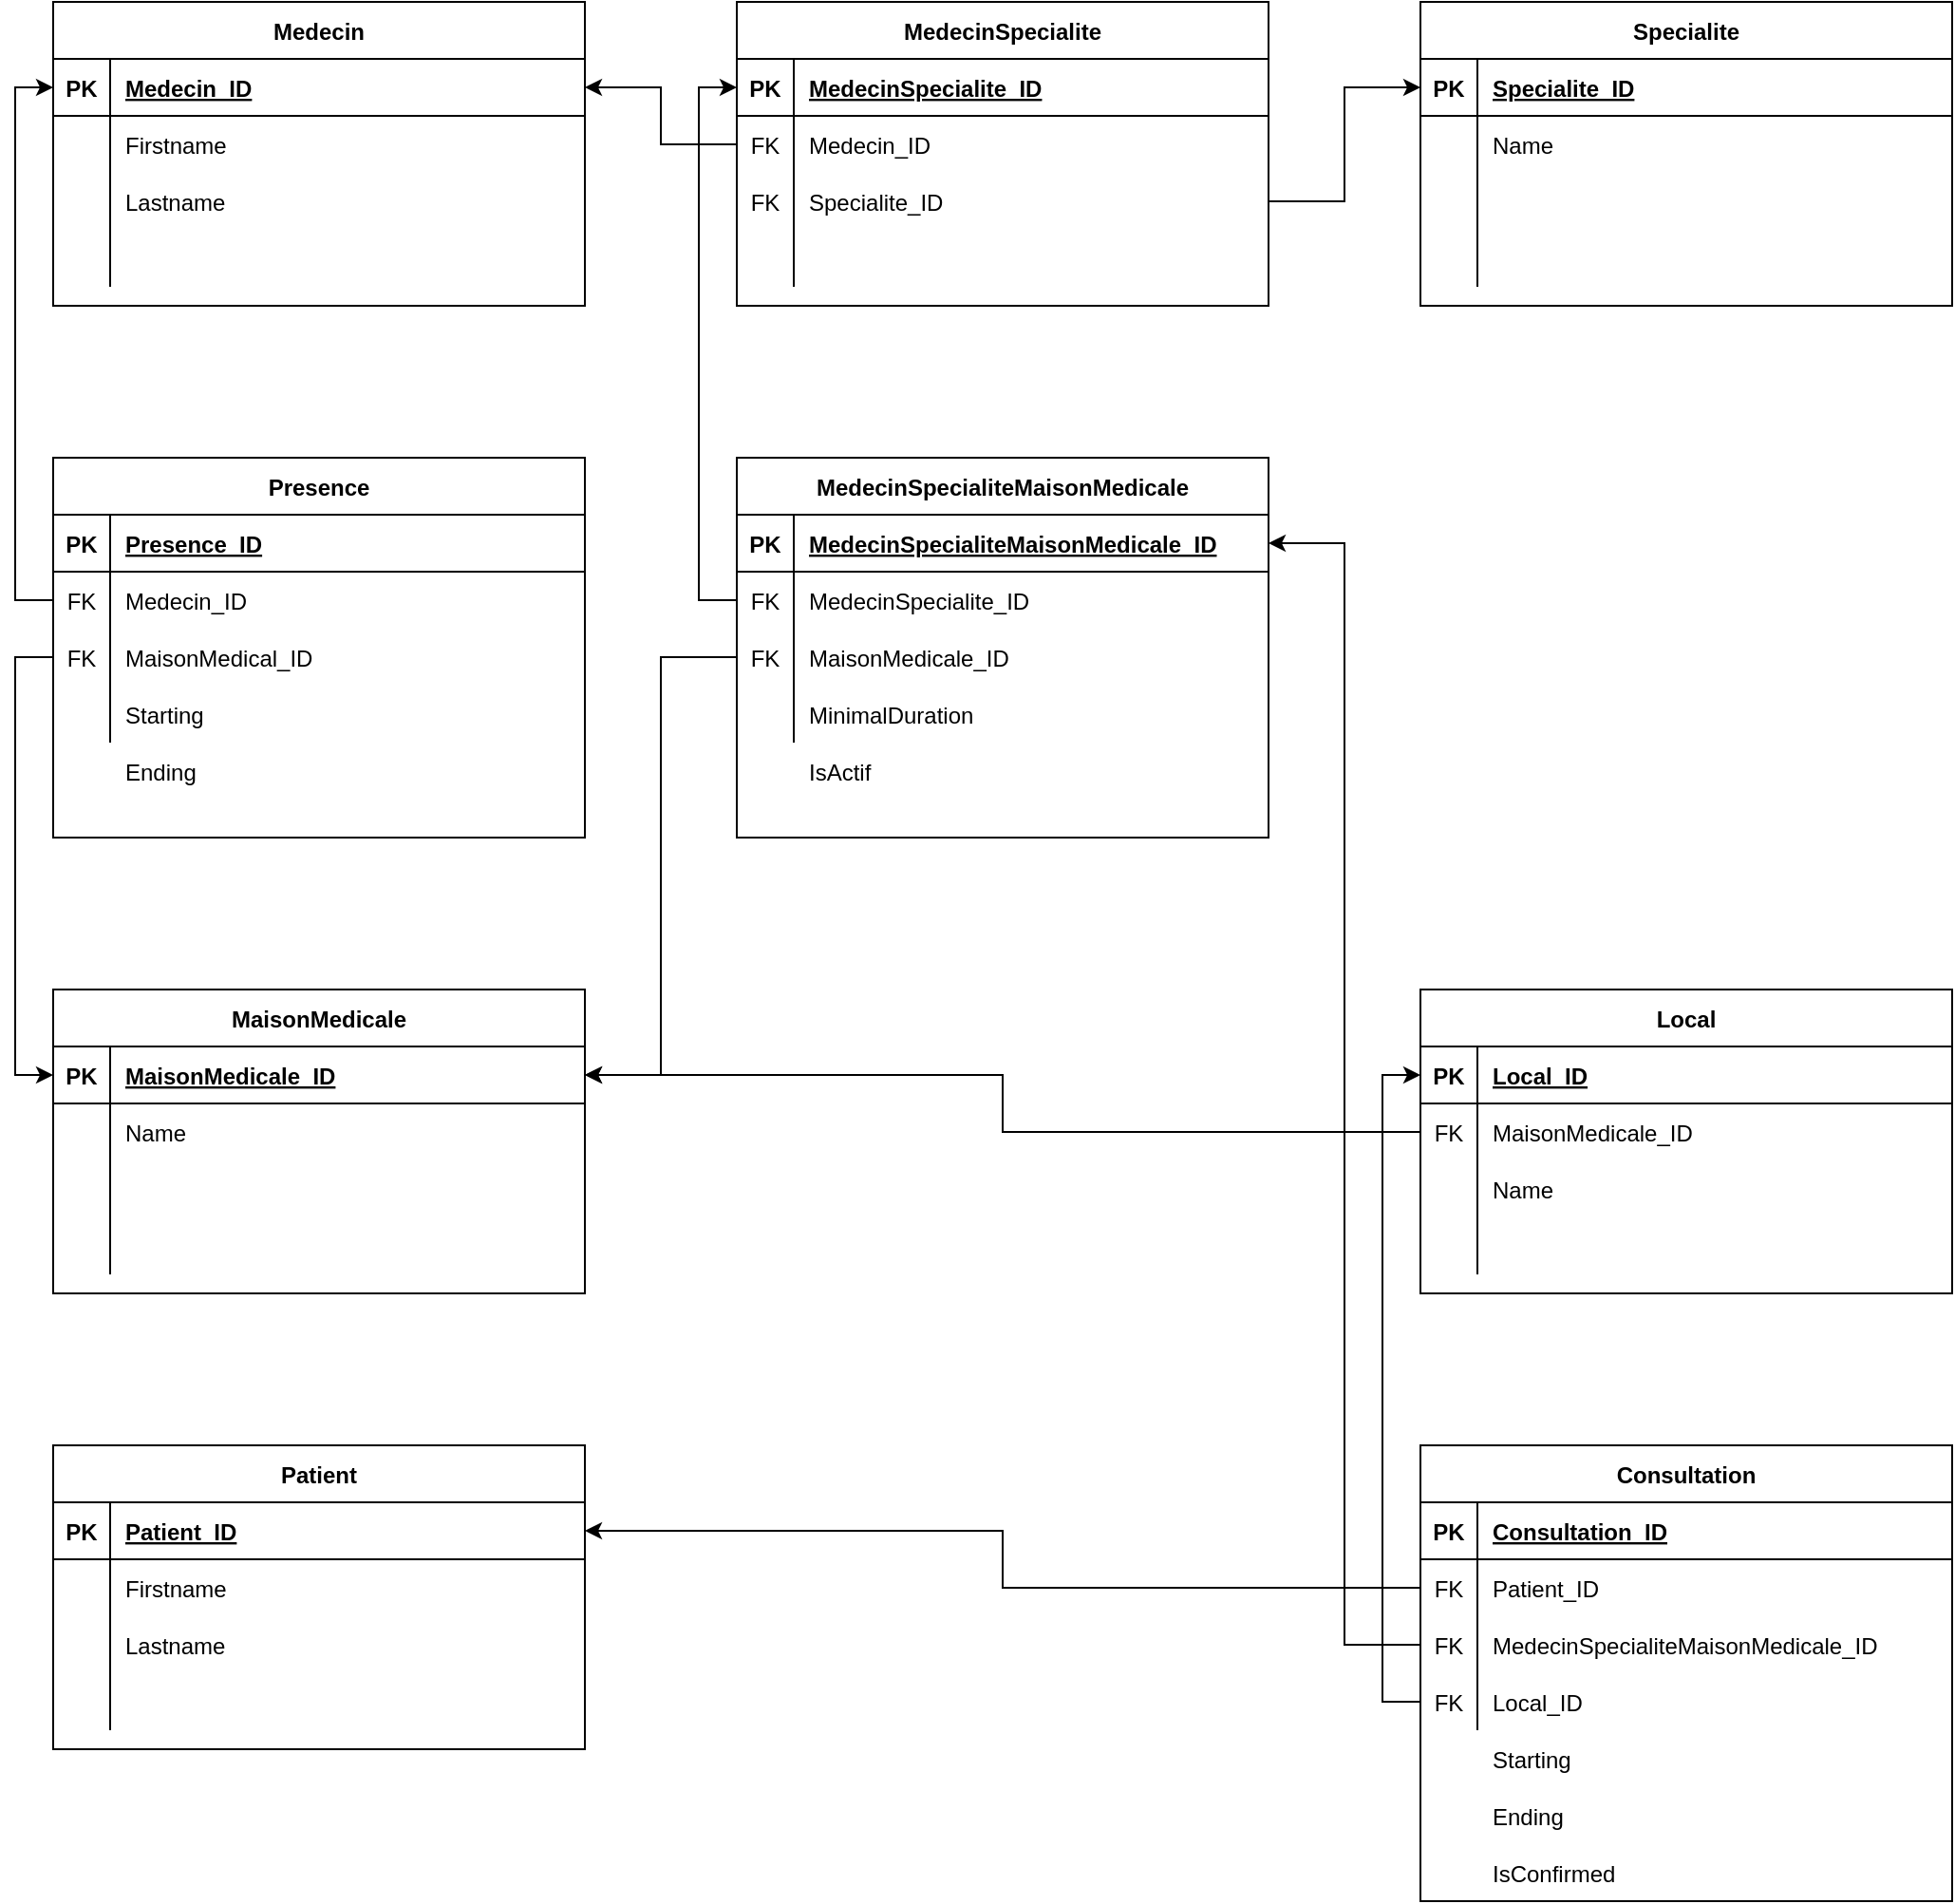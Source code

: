 <mxfile version="14.5.7" type="device"><diagram id="R2lEEEUBdFMjLlhIrx00" name="Page-1"><mxGraphModel dx="1212" dy="1065" grid="1" gridSize="10" guides="1" tooltips="1" connect="1" arrows="1" fold="1" page="1" pageScale="1" pageWidth="850" pageHeight="1100" math="0" shadow="0" extFonts="Permanent Marker^https://fonts.googleapis.com/css?family=Permanent+Marker"><root><mxCell id="0"/><mxCell id="1" parent="0"/><mxCell id="ORzbCXayA9QNd-l9qWFF-1" value="Medecin" style="shape=table;startSize=30;container=1;collapsible=1;childLayout=tableLayout;fixedRows=1;rowLines=0;fontStyle=1;align=center;resizeLast=1;" vertex="1" parent="1"><mxGeometry x="920" y="80" width="280" height="160" as="geometry"/></mxCell><mxCell id="ORzbCXayA9QNd-l9qWFF-2" value="" style="shape=partialRectangle;collapsible=0;dropTarget=0;pointerEvents=0;fillColor=none;top=0;left=0;bottom=1;right=0;points=[[0,0.5],[1,0.5]];portConstraint=eastwest;" vertex="1" parent="ORzbCXayA9QNd-l9qWFF-1"><mxGeometry y="30" width="280" height="30" as="geometry"/></mxCell><mxCell id="ORzbCXayA9QNd-l9qWFF-3" value="PK" style="shape=partialRectangle;connectable=0;fillColor=none;top=0;left=0;bottom=0;right=0;fontStyle=1;overflow=hidden;" vertex="1" parent="ORzbCXayA9QNd-l9qWFF-2"><mxGeometry width="30" height="30" as="geometry"/></mxCell><mxCell id="ORzbCXayA9QNd-l9qWFF-4" value="Medecin_ID" style="shape=partialRectangle;connectable=0;fillColor=none;top=0;left=0;bottom=0;right=0;align=left;spacingLeft=6;fontStyle=5;overflow=hidden;" vertex="1" parent="ORzbCXayA9QNd-l9qWFF-2"><mxGeometry x="30" width="250" height="30" as="geometry"/></mxCell><mxCell id="ORzbCXayA9QNd-l9qWFF-5" value="" style="shape=partialRectangle;collapsible=0;dropTarget=0;pointerEvents=0;fillColor=none;top=0;left=0;bottom=0;right=0;points=[[0,0.5],[1,0.5]];portConstraint=eastwest;" vertex="1" parent="ORzbCXayA9QNd-l9qWFF-1"><mxGeometry y="60" width="280" height="30" as="geometry"/></mxCell><mxCell id="ORzbCXayA9QNd-l9qWFF-6" value="" style="shape=partialRectangle;connectable=0;fillColor=none;top=0;left=0;bottom=0;right=0;editable=1;overflow=hidden;" vertex="1" parent="ORzbCXayA9QNd-l9qWFF-5"><mxGeometry width="30" height="30" as="geometry"/></mxCell><mxCell id="ORzbCXayA9QNd-l9qWFF-7" value="Firstname" style="shape=partialRectangle;connectable=0;fillColor=none;top=0;left=0;bottom=0;right=0;align=left;spacingLeft=6;overflow=hidden;" vertex="1" parent="ORzbCXayA9QNd-l9qWFF-5"><mxGeometry x="30" width="250" height="30" as="geometry"/></mxCell><mxCell id="ORzbCXayA9QNd-l9qWFF-8" value="" style="shape=partialRectangle;collapsible=0;dropTarget=0;pointerEvents=0;fillColor=none;top=0;left=0;bottom=0;right=0;points=[[0,0.5],[1,0.5]];portConstraint=eastwest;" vertex="1" parent="ORzbCXayA9QNd-l9qWFF-1"><mxGeometry y="90" width="280" height="30" as="geometry"/></mxCell><mxCell id="ORzbCXayA9QNd-l9qWFF-9" value="" style="shape=partialRectangle;connectable=0;fillColor=none;top=0;left=0;bottom=0;right=0;editable=1;overflow=hidden;" vertex="1" parent="ORzbCXayA9QNd-l9qWFF-8"><mxGeometry width="30" height="30" as="geometry"/></mxCell><mxCell id="ORzbCXayA9QNd-l9qWFF-10" value="Lastname" style="shape=partialRectangle;connectable=0;fillColor=none;top=0;left=0;bottom=0;right=0;align=left;spacingLeft=6;overflow=hidden;" vertex="1" parent="ORzbCXayA9QNd-l9qWFF-8"><mxGeometry x="30" width="250" height="30" as="geometry"/></mxCell><mxCell id="ORzbCXayA9QNd-l9qWFF-11" value="" style="shape=partialRectangle;collapsible=0;dropTarget=0;pointerEvents=0;fillColor=none;top=0;left=0;bottom=0;right=0;points=[[0,0.5],[1,0.5]];portConstraint=eastwest;" vertex="1" parent="ORzbCXayA9QNd-l9qWFF-1"><mxGeometry y="120" width="280" height="30" as="geometry"/></mxCell><mxCell id="ORzbCXayA9QNd-l9qWFF-12" value="" style="shape=partialRectangle;connectable=0;fillColor=none;top=0;left=0;bottom=0;right=0;editable=1;overflow=hidden;" vertex="1" parent="ORzbCXayA9QNd-l9qWFF-11"><mxGeometry width="30" height="30" as="geometry"/></mxCell><mxCell id="ORzbCXayA9QNd-l9qWFF-13" value="" style="shape=partialRectangle;connectable=0;fillColor=none;top=0;left=0;bottom=0;right=0;align=left;spacingLeft=6;overflow=hidden;" vertex="1" parent="ORzbCXayA9QNd-l9qWFF-11"><mxGeometry x="30" width="250" height="30" as="geometry"/></mxCell><mxCell id="ORzbCXayA9QNd-l9qWFF-14" value="MedecinSpecialite" style="shape=table;startSize=30;container=1;collapsible=1;childLayout=tableLayout;fixedRows=1;rowLines=0;fontStyle=1;align=center;resizeLast=1;" vertex="1" parent="1"><mxGeometry x="1280" y="80" width="280" height="160" as="geometry"/></mxCell><mxCell id="ORzbCXayA9QNd-l9qWFF-15" value="" style="shape=partialRectangle;collapsible=0;dropTarget=0;pointerEvents=0;fillColor=none;top=0;left=0;bottom=1;right=0;points=[[0,0.5],[1,0.5]];portConstraint=eastwest;" vertex="1" parent="ORzbCXayA9QNd-l9qWFF-14"><mxGeometry y="30" width="280" height="30" as="geometry"/></mxCell><mxCell id="ORzbCXayA9QNd-l9qWFF-16" value="PK" style="shape=partialRectangle;connectable=0;fillColor=none;top=0;left=0;bottom=0;right=0;fontStyle=1;overflow=hidden;" vertex="1" parent="ORzbCXayA9QNd-l9qWFF-15"><mxGeometry width="30" height="30" as="geometry"/></mxCell><mxCell id="ORzbCXayA9QNd-l9qWFF-17" value="MedecinSpecialite_ID" style="shape=partialRectangle;connectable=0;fillColor=none;top=0;left=0;bottom=0;right=0;align=left;spacingLeft=6;fontStyle=5;overflow=hidden;" vertex="1" parent="ORzbCXayA9QNd-l9qWFF-15"><mxGeometry x="30" width="250" height="30" as="geometry"/></mxCell><mxCell id="ORzbCXayA9QNd-l9qWFF-18" value="" style="shape=partialRectangle;collapsible=0;dropTarget=0;pointerEvents=0;fillColor=none;top=0;left=0;bottom=0;right=0;points=[[0,0.5],[1,0.5]];portConstraint=eastwest;" vertex="1" parent="ORzbCXayA9QNd-l9qWFF-14"><mxGeometry y="60" width="280" height="30" as="geometry"/></mxCell><mxCell id="ORzbCXayA9QNd-l9qWFF-19" value="FK" style="shape=partialRectangle;connectable=0;fillColor=none;top=0;left=0;bottom=0;right=0;editable=1;overflow=hidden;" vertex="1" parent="ORzbCXayA9QNd-l9qWFF-18"><mxGeometry width="30" height="30" as="geometry"/></mxCell><mxCell id="ORzbCXayA9QNd-l9qWFF-20" value="Medecin_ID" style="shape=partialRectangle;connectable=0;fillColor=none;top=0;left=0;bottom=0;right=0;align=left;spacingLeft=6;overflow=hidden;" vertex="1" parent="ORzbCXayA9QNd-l9qWFF-18"><mxGeometry x="30" width="250" height="30" as="geometry"/></mxCell><mxCell id="ORzbCXayA9QNd-l9qWFF-21" value="" style="shape=partialRectangle;collapsible=0;dropTarget=0;pointerEvents=0;fillColor=none;top=0;left=0;bottom=0;right=0;points=[[0,0.5],[1,0.5]];portConstraint=eastwest;" vertex="1" parent="ORzbCXayA9QNd-l9qWFF-14"><mxGeometry y="90" width="280" height="30" as="geometry"/></mxCell><mxCell id="ORzbCXayA9QNd-l9qWFF-22" value="FK" style="shape=partialRectangle;connectable=0;fillColor=none;top=0;left=0;bottom=0;right=0;editable=1;overflow=hidden;" vertex="1" parent="ORzbCXayA9QNd-l9qWFF-21"><mxGeometry width="30" height="30" as="geometry"/></mxCell><mxCell id="ORzbCXayA9QNd-l9qWFF-23" value="Specialite_ID" style="shape=partialRectangle;connectable=0;fillColor=none;top=0;left=0;bottom=0;right=0;align=left;spacingLeft=6;overflow=hidden;" vertex="1" parent="ORzbCXayA9QNd-l9qWFF-21"><mxGeometry x="30" width="250" height="30" as="geometry"/></mxCell><mxCell id="ORzbCXayA9QNd-l9qWFF-24" value="" style="shape=partialRectangle;collapsible=0;dropTarget=0;pointerEvents=0;fillColor=none;top=0;left=0;bottom=0;right=0;points=[[0,0.5],[1,0.5]];portConstraint=eastwest;" vertex="1" parent="ORzbCXayA9QNd-l9qWFF-14"><mxGeometry y="120" width="280" height="30" as="geometry"/></mxCell><mxCell id="ORzbCXayA9QNd-l9qWFF-25" value="" style="shape=partialRectangle;connectable=0;fillColor=none;top=0;left=0;bottom=0;right=0;editable=1;overflow=hidden;" vertex="1" parent="ORzbCXayA9QNd-l9qWFF-24"><mxGeometry width="30" height="30" as="geometry"/></mxCell><mxCell id="ORzbCXayA9QNd-l9qWFF-26" value="" style="shape=partialRectangle;connectable=0;fillColor=none;top=0;left=0;bottom=0;right=0;align=left;spacingLeft=6;overflow=hidden;" vertex="1" parent="ORzbCXayA9QNd-l9qWFF-24"><mxGeometry x="30" width="250" height="30" as="geometry"/></mxCell><mxCell id="ORzbCXayA9QNd-l9qWFF-41" style="edgeStyle=orthogonalEdgeStyle;rounded=0;orthogonalLoop=1;jettySize=auto;html=1;exitX=0;exitY=0.5;exitDx=0;exitDy=0;entryX=1;entryY=0.5;entryDx=0;entryDy=0;" edge="1" parent="1" source="ORzbCXayA9QNd-l9qWFF-18" target="ORzbCXayA9QNd-l9qWFF-2"><mxGeometry relative="1" as="geometry"/></mxCell><mxCell id="ORzbCXayA9QNd-l9qWFF-49" value="Specialite" style="shape=table;startSize=30;container=1;collapsible=1;childLayout=tableLayout;fixedRows=1;rowLines=0;fontStyle=1;align=center;resizeLast=1;" vertex="1" parent="1"><mxGeometry x="1640" y="80" width="280" height="160" as="geometry"/></mxCell><mxCell id="ORzbCXayA9QNd-l9qWFF-50" value="" style="shape=partialRectangle;collapsible=0;dropTarget=0;pointerEvents=0;fillColor=none;top=0;left=0;bottom=1;right=0;points=[[0,0.5],[1,0.5]];portConstraint=eastwest;" vertex="1" parent="ORzbCXayA9QNd-l9qWFF-49"><mxGeometry y="30" width="280" height="30" as="geometry"/></mxCell><mxCell id="ORzbCXayA9QNd-l9qWFF-51" value="PK" style="shape=partialRectangle;connectable=0;fillColor=none;top=0;left=0;bottom=0;right=0;fontStyle=1;overflow=hidden;" vertex="1" parent="ORzbCXayA9QNd-l9qWFF-50"><mxGeometry width="30" height="30" as="geometry"/></mxCell><mxCell id="ORzbCXayA9QNd-l9qWFF-52" value="Specialite_ID" style="shape=partialRectangle;connectable=0;fillColor=none;top=0;left=0;bottom=0;right=0;align=left;spacingLeft=6;fontStyle=5;overflow=hidden;" vertex="1" parent="ORzbCXayA9QNd-l9qWFF-50"><mxGeometry x="30" width="250" height="30" as="geometry"/></mxCell><mxCell id="ORzbCXayA9QNd-l9qWFF-53" value="" style="shape=partialRectangle;collapsible=0;dropTarget=0;pointerEvents=0;fillColor=none;top=0;left=0;bottom=0;right=0;points=[[0,0.5],[1,0.5]];portConstraint=eastwest;" vertex="1" parent="ORzbCXayA9QNd-l9qWFF-49"><mxGeometry y="60" width="280" height="30" as="geometry"/></mxCell><mxCell id="ORzbCXayA9QNd-l9qWFF-54" value="" style="shape=partialRectangle;connectable=0;fillColor=none;top=0;left=0;bottom=0;right=0;editable=1;overflow=hidden;" vertex="1" parent="ORzbCXayA9QNd-l9qWFF-53"><mxGeometry width="30" height="30" as="geometry"/></mxCell><mxCell id="ORzbCXayA9QNd-l9qWFF-55" value="Name" style="shape=partialRectangle;connectable=0;fillColor=none;top=0;left=0;bottom=0;right=0;align=left;spacingLeft=6;overflow=hidden;" vertex="1" parent="ORzbCXayA9QNd-l9qWFF-53"><mxGeometry x="30" width="250" height="30" as="geometry"/></mxCell><mxCell id="ORzbCXayA9QNd-l9qWFF-56" value="" style="shape=partialRectangle;collapsible=0;dropTarget=0;pointerEvents=0;fillColor=none;top=0;left=0;bottom=0;right=0;points=[[0,0.5],[1,0.5]];portConstraint=eastwest;" vertex="1" parent="ORzbCXayA9QNd-l9qWFF-49"><mxGeometry y="90" width="280" height="30" as="geometry"/></mxCell><mxCell id="ORzbCXayA9QNd-l9qWFF-57" value="" style="shape=partialRectangle;connectable=0;fillColor=none;top=0;left=0;bottom=0;right=0;editable=1;overflow=hidden;" vertex="1" parent="ORzbCXayA9QNd-l9qWFF-56"><mxGeometry width="30" height="30" as="geometry"/></mxCell><mxCell id="ORzbCXayA9QNd-l9qWFF-58" value="" style="shape=partialRectangle;connectable=0;fillColor=none;top=0;left=0;bottom=0;right=0;align=left;spacingLeft=6;overflow=hidden;" vertex="1" parent="ORzbCXayA9QNd-l9qWFF-56"><mxGeometry x="30" width="250" height="30" as="geometry"/></mxCell><mxCell id="ORzbCXayA9QNd-l9qWFF-59" value="" style="shape=partialRectangle;collapsible=0;dropTarget=0;pointerEvents=0;fillColor=none;top=0;left=0;bottom=0;right=0;points=[[0,0.5],[1,0.5]];portConstraint=eastwest;" vertex="1" parent="ORzbCXayA9QNd-l9qWFF-49"><mxGeometry y="120" width="280" height="30" as="geometry"/></mxCell><mxCell id="ORzbCXayA9QNd-l9qWFF-60" value="" style="shape=partialRectangle;connectable=0;fillColor=none;top=0;left=0;bottom=0;right=0;editable=1;overflow=hidden;" vertex="1" parent="ORzbCXayA9QNd-l9qWFF-59"><mxGeometry width="30" height="30" as="geometry"/></mxCell><mxCell id="ORzbCXayA9QNd-l9qWFF-61" value="" style="shape=partialRectangle;connectable=0;fillColor=none;top=0;left=0;bottom=0;right=0;align=left;spacingLeft=6;overflow=hidden;" vertex="1" parent="ORzbCXayA9QNd-l9qWFF-59"><mxGeometry x="30" width="250" height="30" as="geometry"/></mxCell><mxCell id="ORzbCXayA9QNd-l9qWFF-62" style="edgeStyle=orthogonalEdgeStyle;rounded=0;orthogonalLoop=1;jettySize=auto;html=1;exitX=1;exitY=0.5;exitDx=0;exitDy=0;entryX=0;entryY=0.5;entryDx=0;entryDy=0;" edge="1" parent="1" source="ORzbCXayA9QNd-l9qWFF-21" target="ORzbCXayA9QNd-l9qWFF-50"><mxGeometry relative="1" as="geometry"/></mxCell><mxCell id="ORzbCXayA9QNd-l9qWFF-63" value="MedecinSpecialiteMaisonMedicale" style="shape=table;startSize=30;container=1;collapsible=1;childLayout=tableLayout;fixedRows=1;rowLines=0;fontStyle=1;align=center;resizeLast=1;" vertex="1" parent="1"><mxGeometry x="1280" y="320" width="280" height="200" as="geometry"/></mxCell><mxCell id="ORzbCXayA9QNd-l9qWFF-64" value="" style="shape=partialRectangle;collapsible=0;dropTarget=0;pointerEvents=0;fillColor=none;top=0;left=0;bottom=1;right=0;points=[[0,0.5],[1,0.5]];portConstraint=eastwest;" vertex="1" parent="ORzbCXayA9QNd-l9qWFF-63"><mxGeometry y="30" width="280" height="30" as="geometry"/></mxCell><mxCell id="ORzbCXayA9QNd-l9qWFF-65" value="PK" style="shape=partialRectangle;connectable=0;fillColor=none;top=0;left=0;bottom=0;right=0;fontStyle=1;overflow=hidden;" vertex="1" parent="ORzbCXayA9QNd-l9qWFF-64"><mxGeometry width="30" height="30" as="geometry"/></mxCell><mxCell id="ORzbCXayA9QNd-l9qWFF-66" value="MedecinSpecialiteMaisonMedicale_ID" style="shape=partialRectangle;connectable=0;fillColor=none;top=0;left=0;bottom=0;right=0;align=left;spacingLeft=6;fontStyle=5;overflow=hidden;" vertex="1" parent="ORzbCXayA9QNd-l9qWFF-64"><mxGeometry x="30" width="250" height="30" as="geometry"/></mxCell><mxCell id="ORzbCXayA9QNd-l9qWFF-67" value="" style="shape=partialRectangle;collapsible=0;dropTarget=0;pointerEvents=0;fillColor=none;top=0;left=0;bottom=0;right=0;points=[[0,0.5],[1,0.5]];portConstraint=eastwest;" vertex="1" parent="ORzbCXayA9QNd-l9qWFF-63"><mxGeometry y="60" width="280" height="30" as="geometry"/></mxCell><mxCell id="ORzbCXayA9QNd-l9qWFF-68" value="FK" style="shape=partialRectangle;connectable=0;fillColor=none;top=0;left=0;bottom=0;right=0;editable=1;overflow=hidden;" vertex="1" parent="ORzbCXayA9QNd-l9qWFF-67"><mxGeometry width="30" height="30" as="geometry"/></mxCell><mxCell id="ORzbCXayA9QNd-l9qWFF-69" value="MedecinSpecialite_ID" style="shape=partialRectangle;connectable=0;fillColor=none;top=0;left=0;bottom=0;right=0;align=left;spacingLeft=6;overflow=hidden;" vertex="1" parent="ORzbCXayA9QNd-l9qWFF-67"><mxGeometry x="30" width="250" height="30" as="geometry"/></mxCell><mxCell id="ORzbCXayA9QNd-l9qWFF-70" value="" style="shape=partialRectangle;collapsible=0;dropTarget=0;pointerEvents=0;fillColor=none;top=0;left=0;bottom=0;right=0;points=[[0,0.5],[1,0.5]];portConstraint=eastwest;" vertex="1" parent="ORzbCXayA9QNd-l9qWFF-63"><mxGeometry y="90" width="280" height="30" as="geometry"/></mxCell><mxCell id="ORzbCXayA9QNd-l9qWFF-71" value="FK" style="shape=partialRectangle;connectable=0;fillColor=none;top=0;left=0;bottom=0;right=0;editable=1;overflow=hidden;" vertex="1" parent="ORzbCXayA9QNd-l9qWFF-70"><mxGeometry width="30" height="30" as="geometry"/></mxCell><mxCell id="ORzbCXayA9QNd-l9qWFF-72" value="MaisonMedicale_ID" style="shape=partialRectangle;connectable=0;fillColor=none;top=0;left=0;bottom=0;right=0;align=left;spacingLeft=6;overflow=hidden;" vertex="1" parent="ORzbCXayA9QNd-l9qWFF-70"><mxGeometry x="30" width="250" height="30" as="geometry"/></mxCell><mxCell id="ORzbCXayA9QNd-l9qWFF-73" value="" style="shape=partialRectangle;collapsible=0;dropTarget=0;pointerEvents=0;fillColor=none;top=0;left=0;bottom=0;right=0;points=[[0,0.5],[1,0.5]];portConstraint=eastwest;" vertex="1" parent="ORzbCXayA9QNd-l9qWFF-63"><mxGeometry y="120" width="280" height="30" as="geometry"/></mxCell><mxCell id="ORzbCXayA9QNd-l9qWFF-74" value="" style="shape=partialRectangle;connectable=0;fillColor=none;top=0;left=0;bottom=0;right=0;editable=1;overflow=hidden;" vertex="1" parent="ORzbCXayA9QNd-l9qWFF-73"><mxGeometry width="30" height="30" as="geometry"/></mxCell><mxCell id="ORzbCXayA9QNd-l9qWFF-75" value="MinimalDuration" style="shape=partialRectangle;connectable=0;fillColor=none;top=0;left=0;bottom=0;right=0;align=left;spacingLeft=6;overflow=hidden;" vertex="1" parent="ORzbCXayA9QNd-l9qWFF-73"><mxGeometry x="30" width="250" height="30" as="geometry"/></mxCell><mxCell id="ORzbCXayA9QNd-l9qWFF-76" value="IsActif" style="shape=partialRectangle;connectable=0;fillColor=none;top=0;left=0;bottom=0;right=0;align=left;spacingLeft=6;overflow=hidden;" vertex="1" parent="1"><mxGeometry x="1310" y="470" width="250" height="30" as="geometry"/></mxCell><mxCell id="ORzbCXayA9QNd-l9qWFF-77" style="edgeStyle=orthogonalEdgeStyle;rounded=0;orthogonalLoop=1;jettySize=auto;html=1;exitX=0;exitY=0.5;exitDx=0;exitDy=0;entryX=0;entryY=0.5;entryDx=0;entryDy=0;" edge="1" parent="1" source="ORzbCXayA9QNd-l9qWFF-67" target="ORzbCXayA9QNd-l9qWFF-15"><mxGeometry relative="1" as="geometry"><Array as="points"><mxPoint x="1260" y="395"/><mxPoint x="1260" y="125"/></Array></mxGeometry></mxCell><mxCell id="ORzbCXayA9QNd-l9qWFF-78" value="Presence" style="shape=table;startSize=30;container=1;collapsible=1;childLayout=tableLayout;fixedRows=1;rowLines=0;fontStyle=1;align=center;resizeLast=1;" vertex="1" parent="1"><mxGeometry x="920" y="320" width="280" height="200" as="geometry"/></mxCell><mxCell id="ORzbCXayA9QNd-l9qWFF-79" value="" style="shape=partialRectangle;collapsible=0;dropTarget=0;pointerEvents=0;fillColor=none;top=0;left=0;bottom=1;right=0;points=[[0,0.5],[1,0.5]];portConstraint=eastwest;" vertex="1" parent="ORzbCXayA9QNd-l9qWFF-78"><mxGeometry y="30" width="280" height="30" as="geometry"/></mxCell><mxCell id="ORzbCXayA9QNd-l9qWFF-80" value="PK" style="shape=partialRectangle;connectable=0;fillColor=none;top=0;left=0;bottom=0;right=0;fontStyle=1;overflow=hidden;" vertex="1" parent="ORzbCXayA9QNd-l9qWFF-79"><mxGeometry width="30" height="30" as="geometry"/></mxCell><mxCell id="ORzbCXayA9QNd-l9qWFF-81" value="Presence_ID" style="shape=partialRectangle;connectable=0;fillColor=none;top=0;left=0;bottom=0;right=0;align=left;spacingLeft=6;fontStyle=5;overflow=hidden;" vertex="1" parent="ORzbCXayA9QNd-l9qWFF-79"><mxGeometry x="30" width="250" height="30" as="geometry"/></mxCell><mxCell id="ORzbCXayA9QNd-l9qWFF-82" value="" style="shape=partialRectangle;collapsible=0;dropTarget=0;pointerEvents=0;fillColor=none;top=0;left=0;bottom=0;right=0;points=[[0,0.5],[1,0.5]];portConstraint=eastwest;" vertex="1" parent="ORzbCXayA9QNd-l9qWFF-78"><mxGeometry y="60" width="280" height="30" as="geometry"/></mxCell><mxCell id="ORzbCXayA9QNd-l9qWFF-83" value="FK" style="shape=partialRectangle;connectable=0;fillColor=none;top=0;left=0;bottom=0;right=0;editable=1;overflow=hidden;" vertex="1" parent="ORzbCXayA9QNd-l9qWFF-82"><mxGeometry width="30" height="30" as="geometry"/></mxCell><mxCell id="ORzbCXayA9QNd-l9qWFF-84" value="Medecin_ID" style="shape=partialRectangle;connectable=0;fillColor=none;top=0;left=0;bottom=0;right=0;align=left;spacingLeft=6;overflow=hidden;" vertex="1" parent="ORzbCXayA9QNd-l9qWFF-82"><mxGeometry x="30" width="250" height="30" as="geometry"/></mxCell><mxCell id="ORzbCXayA9QNd-l9qWFF-85" value="" style="shape=partialRectangle;collapsible=0;dropTarget=0;pointerEvents=0;fillColor=none;top=0;left=0;bottom=0;right=0;points=[[0,0.5],[1,0.5]];portConstraint=eastwest;" vertex="1" parent="ORzbCXayA9QNd-l9qWFF-78"><mxGeometry y="90" width="280" height="30" as="geometry"/></mxCell><mxCell id="ORzbCXayA9QNd-l9qWFF-86" value="FK" style="shape=partialRectangle;connectable=0;fillColor=none;top=0;left=0;bottom=0;right=0;editable=1;overflow=hidden;" vertex="1" parent="ORzbCXayA9QNd-l9qWFF-85"><mxGeometry width="30" height="30" as="geometry"/></mxCell><mxCell id="ORzbCXayA9QNd-l9qWFF-87" value="MaisonMedical_ID" style="shape=partialRectangle;connectable=0;fillColor=none;top=0;left=0;bottom=0;right=0;align=left;spacingLeft=6;overflow=hidden;" vertex="1" parent="ORzbCXayA9QNd-l9qWFF-85"><mxGeometry x="30" width="250" height="30" as="geometry"/></mxCell><mxCell id="ORzbCXayA9QNd-l9qWFF-88" value="" style="shape=partialRectangle;collapsible=0;dropTarget=0;pointerEvents=0;fillColor=none;top=0;left=0;bottom=0;right=0;points=[[0,0.5],[1,0.5]];portConstraint=eastwest;" vertex="1" parent="ORzbCXayA9QNd-l9qWFF-78"><mxGeometry y="120" width="280" height="30" as="geometry"/></mxCell><mxCell id="ORzbCXayA9QNd-l9qWFF-89" value="" style="shape=partialRectangle;connectable=0;fillColor=none;top=0;left=0;bottom=0;right=0;editable=1;overflow=hidden;" vertex="1" parent="ORzbCXayA9QNd-l9qWFF-88"><mxGeometry width="30" height="30" as="geometry"/></mxCell><mxCell id="ORzbCXayA9QNd-l9qWFF-90" value="" style="shape=partialRectangle;connectable=0;fillColor=none;top=0;left=0;bottom=0;right=0;align=left;spacingLeft=6;overflow=hidden;" vertex="1" parent="ORzbCXayA9QNd-l9qWFF-88"><mxGeometry x="30" width="250" height="30" as="geometry"/></mxCell><mxCell id="ORzbCXayA9QNd-l9qWFF-91" value="Starting" style="shape=partialRectangle;connectable=0;fillColor=none;top=0;left=0;bottom=0;right=0;align=left;spacingLeft=6;overflow=hidden;" vertex="1" parent="1"><mxGeometry x="950" y="440" width="250" height="30" as="geometry"/></mxCell><mxCell id="ORzbCXayA9QNd-l9qWFF-92" value="Ending" style="shape=partialRectangle;connectable=0;fillColor=none;top=0;left=0;bottom=0;right=0;align=left;spacingLeft=6;overflow=hidden;" vertex="1" parent="1"><mxGeometry x="950" y="470" width="250" height="30" as="geometry"/></mxCell><mxCell id="ORzbCXayA9QNd-l9qWFF-93" style="edgeStyle=orthogonalEdgeStyle;rounded=0;orthogonalLoop=1;jettySize=auto;html=1;exitX=0;exitY=0.5;exitDx=0;exitDy=0;entryX=0;entryY=0.5;entryDx=0;entryDy=0;" edge="1" parent="1" source="ORzbCXayA9QNd-l9qWFF-82" target="ORzbCXayA9QNd-l9qWFF-2"><mxGeometry relative="1" as="geometry"/></mxCell><mxCell id="ORzbCXayA9QNd-l9qWFF-94" value="MaisonMedicale" style="shape=table;startSize=30;container=1;collapsible=1;childLayout=tableLayout;fixedRows=1;rowLines=0;fontStyle=1;align=center;resizeLast=1;" vertex="1" parent="1"><mxGeometry x="920" y="600" width="280" height="160" as="geometry"/></mxCell><mxCell id="ORzbCXayA9QNd-l9qWFF-95" value="" style="shape=partialRectangle;collapsible=0;dropTarget=0;pointerEvents=0;fillColor=none;top=0;left=0;bottom=1;right=0;points=[[0,0.5],[1,0.5]];portConstraint=eastwest;" vertex="1" parent="ORzbCXayA9QNd-l9qWFF-94"><mxGeometry y="30" width="280" height="30" as="geometry"/></mxCell><mxCell id="ORzbCXayA9QNd-l9qWFF-96" value="PK" style="shape=partialRectangle;connectable=0;fillColor=none;top=0;left=0;bottom=0;right=0;fontStyle=1;overflow=hidden;" vertex="1" parent="ORzbCXayA9QNd-l9qWFF-95"><mxGeometry width="30" height="30" as="geometry"/></mxCell><mxCell id="ORzbCXayA9QNd-l9qWFF-97" value="MaisonMedicale_ID" style="shape=partialRectangle;connectable=0;fillColor=none;top=0;left=0;bottom=0;right=0;align=left;spacingLeft=6;fontStyle=5;overflow=hidden;" vertex="1" parent="ORzbCXayA9QNd-l9qWFF-95"><mxGeometry x="30" width="250" height="30" as="geometry"/></mxCell><mxCell id="ORzbCXayA9QNd-l9qWFF-98" value="" style="shape=partialRectangle;collapsible=0;dropTarget=0;pointerEvents=0;fillColor=none;top=0;left=0;bottom=0;right=0;points=[[0,0.5],[1,0.5]];portConstraint=eastwest;" vertex="1" parent="ORzbCXayA9QNd-l9qWFF-94"><mxGeometry y="60" width="280" height="30" as="geometry"/></mxCell><mxCell id="ORzbCXayA9QNd-l9qWFF-99" value="" style="shape=partialRectangle;connectable=0;fillColor=none;top=0;left=0;bottom=0;right=0;editable=1;overflow=hidden;" vertex="1" parent="ORzbCXayA9QNd-l9qWFF-98"><mxGeometry width="30" height="30" as="geometry"/></mxCell><mxCell id="ORzbCXayA9QNd-l9qWFF-100" value="Name" style="shape=partialRectangle;connectable=0;fillColor=none;top=0;left=0;bottom=0;right=0;align=left;spacingLeft=6;overflow=hidden;" vertex="1" parent="ORzbCXayA9QNd-l9qWFF-98"><mxGeometry x="30" width="250" height="30" as="geometry"/></mxCell><mxCell id="ORzbCXayA9QNd-l9qWFF-101" value="" style="shape=partialRectangle;collapsible=0;dropTarget=0;pointerEvents=0;fillColor=none;top=0;left=0;bottom=0;right=0;points=[[0,0.5],[1,0.5]];portConstraint=eastwest;" vertex="1" parent="ORzbCXayA9QNd-l9qWFF-94"><mxGeometry y="90" width="280" height="30" as="geometry"/></mxCell><mxCell id="ORzbCXayA9QNd-l9qWFF-102" value="" style="shape=partialRectangle;connectable=0;fillColor=none;top=0;left=0;bottom=0;right=0;editable=1;overflow=hidden;" vertex="1" parent="ORzbCXayA9QNd-l9qWFF-101"><mxGeometry width="30" height="30" as="geometry"/></mxCell><mxCell id="ORzbCXayA9QNd-l9qWFF-103" value="" style="shape=partialRectangle;connectable=0;fillColor=none;top=0;left=0;bottom=0;right=0;align=left;spacingLeft=6;overflow=hidden;" vertex="1" parent="ORzbCXayA9QNd-l9qWFF-101"><mxGeometry x="30" width="250" height="30" as="geometry"/></mxCell><mxCell id="ORzbCXayA9QNd-l9qWFF-104" value="" style="shape=partialRectangle;collapsible=0;dropTarget=0;pointerEvents=0;fillColor=none;top=0;left=0;bottom=0;right=0;points=[[0,0.5],[1,0.5]];portConstraint=eastwest;" vertex="1" parent="ORzbCXayA9QNd-l9qWFF-94"><mxGeometry y="120" width="280" height="30" as="geometry"/></mxCell><mxCell id="ORzbCXayA9QNd-l9qWFF-105" value="" style="shape=partialRectangle;connectable=0;fillColor=none;top=0;left=0;bottom=0;right=0;editable=1;overflow=hidden;" vertex="1" parent="ORzbCXayA9QNd-l9qWFF-104"><mxGeometry width="30" height="30" as="geometry"/></mxCell><mxCell id="ORzbCXayA9QNd-l9qWFF-106" value="" style="shape=partialRectangle;connectable=0;fillColor=none;top=0;left=0;bottom=0;right=0;align=left;spacingLeft=6;overflow=hidden;" vertex="1" parent="ORzbCXayA9QNd-l9qWFF-104"><mxGeometry x="30" width="250" height="30" as="geometry"/></mxCell><mxCell id="ORzbCXayA9QNd-l9qWFF-107" style="edgeStyle=orthogonalEdgeStyle;rounded=0;orthogonalLoop=1;jettySize=auto;html=1;exitX=0;exitY=0.5;exitDx=0;exitDy=0;entryX=0;entryY=0.5;entryDx=0;entryDy=0;" edge="1" parent="1" source="ORzbCXayA9QNd-l9qWFF-85" target="ORzbCXayA9QNd-l9qWFF-95"><mxGeometry relative="1" as="geometry"/></mxCell><mxCell id="ORzbCXayA9QNd-l9qWFF-108" style="edgeStyle=orthogonalEdgeStyle;rounded=0;orthogonalLoop=1;jettySize=auto;html=1;exitX=0;exitY=0.5;exitDx=0;exitDy=0;entryX=1;entryY=0.5;entryDx=0;entryDy=0;" edge="1" parent="1" source="ORzbCXayA9QNd-l9qWFF-70" target="ORzbCXayA9QNd-l9qWFF-95"><mxGeometry relative="1" as="geometry"/></mxCell><mxCell id="ORzbCXayA9QNd-l9qWFF-109" value="Local" style="shape=table;startSize=30;container=1;collapsible=1;childLayout=tableLayout;fixedRows=1;rowLines=0;fontStyle=1;align=center;resizeLast=1;" vertex="1" parent="1"><mxGeometry x="1640" y="600" width="280" height="160" as="geometry"/></mxCell><mxCell id="ORzbCXayA9QNd-l9qWFF-110" value="" style="shape=partialRectangle;collapsible=0;dropTarget=0;pointerEvents=0;fillColor=none;top=0;left=0;bottom=1;right=0;points=[[0,0.5],[1,0.5]];portConstraint=eastwest;" vertex="1" parent="ORzbCXayA9QNd-l9qWFF-109"><mxGeometry y="30" width="280" height="30" as="geometry"/></mxCell><mxCell id="ORzbCXayA9QNd-l9qWFF-111" value="PK" style="shape=partialRectangle;connectable=0;fillColor=none;top=0;left=0;bottom=0;right=0;fontStyle=1;overflow=hidden;" vertex="1" parent="ORzbCXayA9QNd-l9qWFF-110"><mxGeometry width="30" height="30" as="geometry"/></mxCell><mxCell id="ORzbCXayA9QNd-l9qWFF-112" value="Local_ID" style="shape=partialRectangle;connectable=0;fillColor=none;top=0;left=0;bottom=0;right=0;align=left;spacingLeft=6;fontStyle=5;overflow=hidden;" vertex="1" parent="ORzbCXayA9QNd-l9qWFF-110"><mxGeometry x="30" width="250" height="30" as="geometry"/></mxCell><mxCell id="ORzbCXayA9QNd-l9qWFF-113" value="" style="shape=partialRectangle;collapsible=0;dropTarget=0;pointerEvents=0;fillColor=none;top=0;left=0;bottom=0;right=0;points=[[0,0.5],[1,0.5]];portConstraint=eastwest;" vertex="1" parent="ORzbCXayA9QNd-l9qWFF-109"><mxGeometry y="60" width="280" height="30" as="geometry"/></mxCell><mxCell id="ORzbCXayA9QNd-l9qWFF-114" value="FK" style="shape=partialRectangle;connectable=0;fillColor=none;top=0;left=0;bottom=0;right=0;editable=1;overflow=hidden;" vertex="1" parent="ORzbCXayA9QNd-l9qWFF-113"><mxGeometry width="30" height="30" as="geometry"/></mxCell><mxCell id="ORzbCXayA9QNd-l9qWFF-115" value="MaisonMedicale_ID" style="shape=partialRectangle;connectable=0;fillColor=none;top=0;left=0;bottom=0;right=0;align=left;spacingLeft=6;overflow=hidden;" vertex="1" parent="ORzbCXayA9QNd-l9qWFF-113"><mxGeometry x="30" width="250" height="30" as="geometry"/></mxCell><mxCell id="ORzbCXayA9QNd-l9qWFF-116" value="" style="shape=partialRectangle;collapsible=0;dropTarget=0;pointerEvents=0;fillColor=none;top=0;left=0;bottom=0;right=0;points=[[0,0.5],[1,0.5]];portConstraint=eastwest;" vertex="1" parent="ORzbCXayA9QNd-l9qWFF-109"><mxGeometry y="90" width="280" height="30" as="geometry"/></mxCell><mxCell id="ORzbCXayA9QNd-l9qWFF-117" value="" style="shape=partialRectangle;connectable=0;fillColor=none;top=0;left=0;bottom=0;right=0;editable=1;overflow=hidden;" vertex="1" parent="ORzbCXayA9QNd-l9qWFF-116"><mxGeometry width="30" height="30" as="geometry"/></mxCell><mxCell id="ORzbCXayA9QNd-l9qWFF-118" value="Name" style="shape=partialRectangle;connectable=0;fillColor=none;top=0;left=0;bottom=0;right=0;align=left;spacingLeft=6;overflow=hidden;" vertex="1" parent="ORzbCXayA9QNd-l9qWFF-116"><mxGeometry x="30" width="250" height="30" as="geometry"/></mxCell><mxCell id="ORzbCXayA9QNd-l9qWFF-119" value="" style="shape=partialRectangle;collapsible=0;dropTarget=0;pointerEvents=0;fillColor=none;top=0;left=0;bottom=0;right=0;points=[[0,0.5],[1,0.5]];portConstraint=eastwest;" vertex="1" parent="ORzbCXayA9QNd-l9qWFF-109"><mxGeometry y="120" width="280" height="30" as="geometry"/></mxCell><mxCell id="ORzbCXayA9QNd-l9qWFF-120" value="" style="shape=partialRectangle;connectable=0;fillColor=none;top=0;left=0;bottom=0;right=0;editable=1;overflow=hidden;" vertex="1" parent="ORzbCXayA9QNd-l9qWFF-119"><mxGeometry width="30" height="30" as="geometry"/></mxCell><mxCell id="ORzbCXayA9QNd-l9qWFF-121" value="" style="shape=partialRectangle;connectable=0;fillColor=none;top=0;left=0;bottom=0;right=0;align=left;spacingLeft=6;overflow=hidden;" vertex="1" parent="ORzbCXayA9QNd-l9qWFF-119"><mxGeometry x="30" width="250" height="30" as="geometry"/></mxCell><mxCell id="ORzbCXayA9QNd-l9qWFF-122" style="edgeStyle=orthogonalEdgeStyle;rounded=0;orthogonalLoop=1;jettySize=auto;html=1;exitX=0;exitY=0.5;exitDx=0;exitDy=0;entryX=1;entryY=0.5;entryDx=0;entryDy=0;" edge="1" parent="1" source="ORzbCXayA9QNd-l9qWFF-113" target="ORzbCXayA9QNd-l9qWFF-95"><mxGeometry relative="1" as="geometry"/></mxCell><mxCell id="ORzbCXayA9QNd-l9qWFF-136" value="Patient" style="shape=table;startSize=30;container=1;collapsible=1;childLayout=tableLayout;fixedRows=1;rowLines=0;fontStyle=1;align=center;resizeLast=1;" vertex="1" parent="1"><mxGeometry x="920" y="840" width="280" height="160" as="geometry"/></mxCell><mxCell id="ORzbCXayA9QNd-l9qWFF-137" value="" style="shape=partialRectangle;collapsible=0;dropTarget=0;pointerEvents=0;fillColor=none;top=0;left=0;bottom=1;right=0;points=[[0,0.5],[1,0.5]];portConstraint=eastwest;" vertex="1" parent="ORzbCXayA9QNd-l9qWFF-136"><mxGeometry y="30" width="280" height="30" as="geometry"/></mxCell><mxCell id="ORzbCXayA9QNd-l9qWFF-138" value="PK" style="shape=partialRectangle;connectable=0;fillColor=none;top=0;left=0;bottom=0;right=0;fontStyle=1;overflow=hidden;" vertex="1" parent="ORzbCXayA9QNd-l9qWFF-137"><mxGeometry width="30" height="30" as="geometry"/></mxCell><mxCell id="ORzbCXayA9QNd-l9qWFF-139" value="Patient_ID" style="shape=partialRectangle;connectable=0;fillColor=none;top=0;left=0;bottom=0;right=0;align=left;spacingLeft=6;fontStyle=5;overflow=hidden;" vertex="1" parent="ORzbCXayA9QNd-l9qWFF-137"><mxGeometry x="30" width="250" height="30" as="geometry"/></mxCell><mxCell id="ORzbCXayA9QNd-l9qWFF-140" value="" style="shape=partialRectangle;collapsible=0;dropTarget=0;pointerEvents=0;fillColor=none;top=0;left=0;bottom=0;right=0;points=[[0,0.5],[1,0.5]];portConstraint=eastwest;" vertex="1" parent="ORzbCXayA9QNd-l9qWFF-136"><mxGeometry y="60" width="280" height="30" as="geometry"/></mxCell><mxCell id="ORzbCXayA9QNd-l9qWFF-141" value="" style="shape=partialRectangle;connectable=0;fillColor=none;top=0;left=0;bottom=0;right=0;editable=1;overflow=hidden;" vertex="1" parent="ORzbCXayA9QNd-l9qWFF-140"><mxGeometry width="30" height="30" as="geometry"/></mxCell><mxCell id="ORzbCXayA9QNd-l9qWFF-142" value="Firstname" style="shape=partialRectangle;connectable=0;fillColor=none;top=0;left=0;bottom=0;right=0;align=left;spacingLeft=6;overflow=hidden;" vertex="1" parent="ORzbCXayA9QNd-l9qWFF-140"><mxGeometry x="30" width="250" height="30" as="geometry"/></mxCell><mxCell id="ORzbCXayA9QNd-l9qWFF-143" value="" style="shape=partialRectangle;collapsible=0;dropTarget=0;pointerEvents=0;fillColor=none;top=0;left=0;bottom=0;right=0;points=[[0,0.5],[1,0.5]];portConstraint=eastwest;" vertex="1" parent="ORzbCXayA9QNd-l9qWFF-136"><mxGeometry y="90" width="280" height="30" as="geometry"/></mxCell><mxCell id="ORzbCXayA9QNd-l9qWFF-144" value="" style="shape=partialRectangle;connectable=0;fillColor=none;top=0;left=0;bottom=0;right=0;editable=1;overflow=hidden;" vertex="1" parent="ORzbCXayA9QNd-l9qWFF-143"><mxGeometry width="30" height="30" as="geometry"/></mxCell><mxCell id="ORzbCXayA9QNd-l9qWFF-145" value="Lastname" style="shape=partialRectangle;connectable=0;fillColor=none;top=0;left=0;bottom=0;right=0;align=left;spacingLeft=6;overflow=hidden;" vertex="1" parent="ORzbCXayA9QNd-l9qWFF-143"><mxGeometry x="30" width="250" height="30" as="geometry"/></mxCell><mxCell id="ORzbCXayA9QNd-l9qWFF-146" value="" style="shape=partialRectangle;collapsible=0;dropTarget=0;pointerEvents=0;fillColor=none;top=0;left=0;bottom=0;right=0;points=[[0,0.5],[1,0.5]];portConstraint=eastwest;" vertex="1" parent="ORzbCXayA9QNd-l9qWFF-136"><mxGeometry y="120" width="280" height="30" as="geometry"/></mxCell><mxCell id="ORzbCXayA9QNd-l9qWFF-147" value="" style="shape=partialRectangle;connectable=0;fillColor=none;top=0;left=0;bottom=0;right=0;editable=1;overflow=hidden;" vertex="1" parent="ORzbCXayA9QNd-l9qWFF-146"><mxGeometry width="30" height="30" as="geometry"/></mxCell><mxCell id="ORzbCXayA9QNd-l9qWFF-148" value="" style="shape=partialRectangle;connectable=0;fillColor=none;top=0;left=0;bottom=0;right=0;align=left;spacingLeft=6;overflow=hidden;" vertex="1" parent="ORzbCXayA9QNd-l9qWFF-146"><mxGeometry x="30" width="250" height="30" as="geometry"/></mxCell><mxCell id="ORzbCXayA9QNd-l9qWFF-149" value="Consultation" style="shape=table;startSize=30;container=1;collapsible=1;childLayout=tableLayout;fixedRows=1;rowLines=0;fontStyle=1;align=center;resizeLast=1;" vertex="1" parent="1"><mxGeometry x="1640" y="840" width="280" height="240" as="geometry"/></mxCell><mxCell id="ORzbCXayA9QNd-l9qWFF-150" value="" style="shape=partialRectangle;collapsible=0;dropTarget=0;pointerEvents=0;fillColor=none;top=0;left=0;bottom=1;right=0;points=[[0,0.5],[1,0.5]];portConstraint=eastwest;" vertex="1" parent="ORzbCXayA9QNd-l9qWFF-149"><mxGeometry y="30" width="280" height="30" as="geometry"/></mxCell><mxCell id="ORzbCXayA9QNd-l9qWFF-151" value="PK" style="shape=partialRectangle;connectable=0;fillColor=none;top=0;left=0;bottom=0;right=0;fontStyle=1;overflow=hidden;" vertex="1" parent="ORzbCXayA9QNd-l9qWFF-150"><mxGeometry width="30" height="30" as="geometry"/></mxCell><mxCell id="ORzbCXayA9QNd-l9qWFF-152" value="Consultation_ID" style="shape=partialRectangle;connectable=0;fillColor=none;top=0;left=0;bottom=0;right=0;align=left;spacingLeft=6;fontStyle=5;overflow=hidden;" vertex="1" parent="ORzbCXayA9QNd-l9qWFF-150"><mxGeometry x="30" width="250" height="30" as="geometry"/></mxCell><mxCell id="ORzbCXayA9QNd-l9qWFF-153" value="" style="shape=partialRectangle;collapsible=0;dropTarget=0;pointerEvents=0;fillColor=none;top=0;left=0;bottom=0;right=0;points=[[0,0.5],[1,0.5]];portConstraint=eastwest;" vertex="1" parent="ORzbCXayA9QNd-l9qWFF-149"><mxGeometry y="60" width="280" height="30" as="geometry"/></mxCell><mxCell id="ORzbCXayA9QNd-l9qWFF-154" value="FK" style="shape=partialRectangle;connectable=0;fillColor=none;top=0;left=0;bottom=0;right=0;editable=1;overflow=hidden;" vertex="1" parent="ORzbCXayA9QNd-l9qWFF-153"><mxGeometry width="30" height="30" as="geometry"/></mxCell><mxCell id="ORzbCXayA9QNd-l9qWFF-155" value="Patient_ID" style="shape=partialRectangle;connectable=0;fillColor=none;top=0;left=0;bottom=0;right=0;align=left;spacingLeft=6;overflow=hidden;" vertex="1" parent="ORzbCXayA9QNd-l9qWFF-153"><mxGeometry x="30" width="250" height="30" as="geometry"/></mxCell><mxCell id="ORzbCXayA9QNd-l9qWFF-156" value="" style="shape=partialRectangle;collapsible=0;dropTarget=0;pointerEvents=0;fillColor=none;top=0;left=0;bottom=0;right=0;points=[[0,0.5],[1,0.5]];portConstraint=eastwest;" vertex="1" parent="ORzbCXayA9QNd-l9qWFF-149"><mxGeometry y="90" width="280" height="30" as="geometry"/></mxCell><mxCell id="ORzbCXayA9QNd-l9qWFF-157" value="FK" style="shape=partialRectangle;connectable=0;fillColor=none;top=0;left=0;bottom=0;right=0;editable=1;overflow=hidden;" vertex="1" parent="ORzbCXayA9QNd-l9qWFF-156"><mxGeometry width="30" height="30" as="geometry"/></mxCell><mxCell id="ORzbCXayA9QNd-l9qWFF-158" value="MedecinSpecialiteMaisonMedicale_ID" style="shape=partialRectangle;connectable=0;fillColor=none;top=0;left=0;bottom=0;right=0;align=left;spacingLeft=6;overflow=hidden;fontStyle=0" vertex="1" parent="ORzbCXayA9QNd-l9qWFF-156"><mxGeometry x="30" width="250" height="30" as="geometry"/></mxCell><mxCell id="ORzbCXayA9QNd-l9qWFF-159" value="" style="shape=partialRectangle;collapsible=0;dropTarget=0;pointerEvents=0;fillColor=none;top=0;left=0;bottom=0;right=0;points=[[0,0.5],[1,0.5]];portConstraint=eastwest;" vertex="1" parent="ORzbCXayA9QNd-l9qWFF-149"><mxGeometry y="120" width="280" height="30" as="geometry"/></mxCell><mxCell id="ORzbCXayA9QNd-l9qWFF-160" value="FK" style="shape=partialRectangle;connectable=0;fillColor=none;top=0;left=0;bottom=0;right=0;editable=1;overflow=hidden;" vertex="1" parent="ORzbCXayA9QNd-l9qWFF-159"><mxGeometry width="30" height="30" as="geometry"/></mxCell><mxCell id="ORzbCXayA9QNd-l9qWFF-161" value="Local_ID" style="shape=partialRectangle;connectable=0;fillColor=none;top=0;left=0;bottom=0;right=0;align=left;spacingLeft=6;overflow=hidden;" vertex="1" parent="ORzbCXayA9QNd-l9qWFF-159"><mxGeometry x="30" width="250" height="30" as="geometry"/></mxCell><mxCell id="ORzbCXayA9QNd-l9qWFF-163" value="Starting" style="shape=partialRectangle;connectable=0;fillColor=none;top=0;left=0;bottom=0;right=0;align=left;spacingLeft=6;overflow=hidden;" vertex="1" parent="1"><mxGeometry x="1670" y="990" width="250" height="30" as="geometry"/></mxCell><mxCell id="ORzbCXayA9QNd-l9qWFF-164" value="Ending" style="shape=partialRectangle;connectable=0;fillColor=none;top=0;left=0;bottom=0;right=0;align=left;spacingLeft=6;overflow=hidden;" vertex="1" parent="1"><mxGeometry x="1670" y="1020" width="250" height="30" as="geometry"/></mxCell><mxCell id="ORzbCXayA9QNd-l9qWFF-165" value="IsConfirmed" style="shape=partialRectangle;connectable=0;fillColor=none;top=0;left=0;bottom=0;right=0;align=left;spacingLeft=6;overflow=hidden;" vertex="1" parent="1"><mxGeometry x="1670" y="1050" width="250" height="30" as="geometry"/></mxCell><mxCell id="ORzbCXayA9QNd-l9qWFF-167" style="edgeStyle=orthogonalEdgeStyle;rounded=0;orthogonalLoop=1;jettySize=auto;html=1;exitX=0;exitY=0.5;exitDx=0;exitDy=0;entryX=1;entryY=0.5;entryDx=0;entryDy=0;" edge="1" parent="1" source="ORzbCXayA9QNd-l9qWFF-153" target="ORzbCXayA9QNd-l9qWFF-137"><mxGeometry relative="1" as="geometry"/></mxCell><mxCell id="ORzbCXayA9QNd-l9qWFF-168" style="edgeStyle=orthogonalEdgeStyle;rounded=0;orthogonalLoop=1;jettySize=auto;html=1;exitX=0;exitY=0.5;exitDx=0;exitDy=0;entryX=1;entryY=0.5;entryDx=0;entryDy=0;" edge="1" parent="1" source="ORzbCXayA9QNd-l9qWFF-156" target="ORzbCXayA9QNd-l9qWFF-64"><mxGeometry relative="1" as="geometry"/></mxCell><mxCell id="ORzbCXayA9QNd-l9qWFF-169" style="edgeStyle=orthogonalEdgeStyle;rounded=0;orthogonalLoop=1;jettySize=auto;html=1;exitX=0;exitY=0.5;exitDx=0;exitDy=0;entryX=0;entryY=0.5;entryDx=0;entryDy=0;" edge="1" parent="1" source="ORzbCXayA9QNd-l9qWFF-159" target="ORzbCXayA9QNd-l9qWFF-110"><mxGeometry relative="1" as="geometry"/></mxCell></root></mxGraphModel></diagram></mxfile>